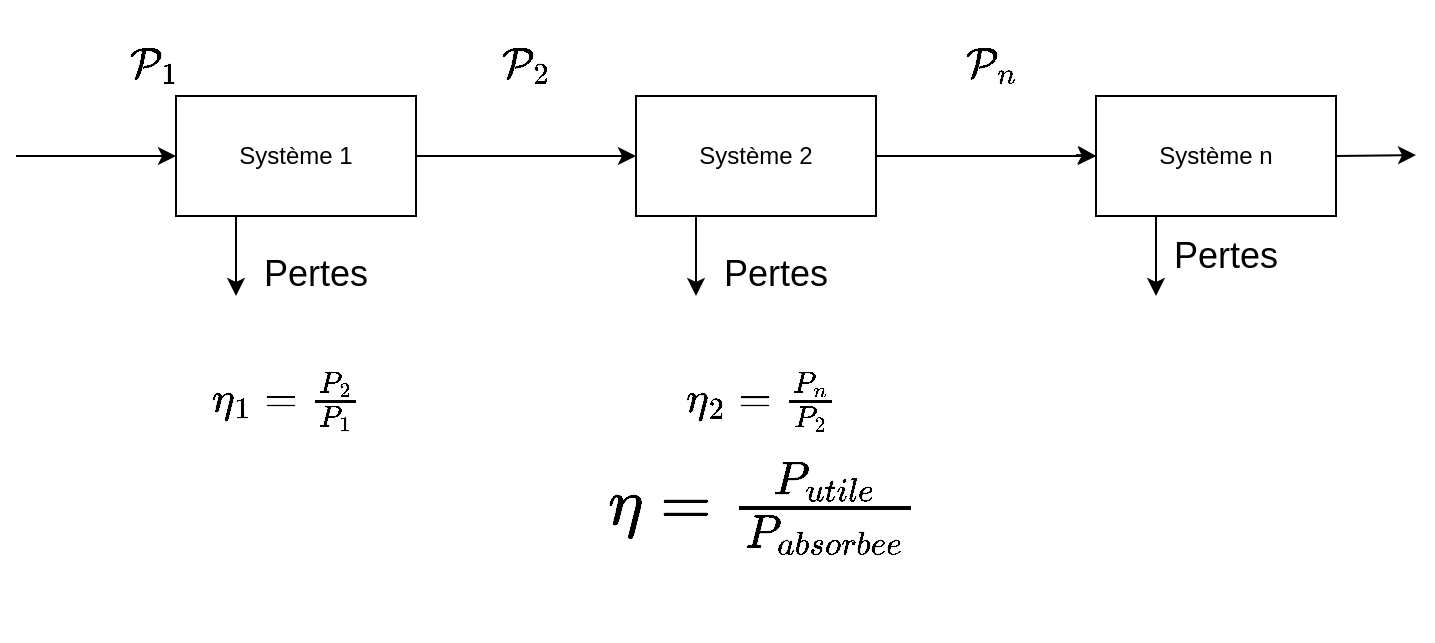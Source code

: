 <mxfile version="21.7.5" type="github">
  <diagram name="Page-1" id="2t6nADREDNhYs4s__2nl">
    <mxGraphModel dx="810" dy="534" grid="1" gridSize="10" guides="1" tooltips="1" connect="1" arrows="1" fold="1" page="1" pageScale="1" pageWidth="1169" pageHeight="1654" math="1" shadow="0">
      <root>
        <mxCell id="0" />
        <mxCell id="1" parent="0" />
        <mxCell id="cxQVGq9vOzfQLNbDcg3x-1" value="Système 1" style="rounded=0;whiteSpace=wrap;html=1;" vertex="1" parent="1">
          <mxGeometry x="240" y="120" width="120" height="60" as="geometry" />
        </mxCell>
        <mxCell id="cxQVGq9vOzfQLNbDcg3x-2" value="Système 2" style="rounded=0;whiteSpace=wrap;html=1;" vertex="1" parent="1">
          <mxGeometry x="470" y="120" width="120" height="60" as="geometry" />
        </mxCell>
        <mxCell id="cxQVGq9vOzfQLNbDcg3x-4" value="" style="endArrow=classic;html=1;rounded=0;exitX=1;exitY=0.5;exitDx=0;exitDy=0;entryX=0;entryY=0.5;entryDx=0;entryDy=0;" edge="1" parent="1" source="cxQVGq9vOzfQLNbDcg3x-1" target="cxQVGq9vOzfQLNbDcg3x-2">
          <mxGeometry width="50" height="50" relative="1" as="geometry">
            <mxPoint x="510" y="300" as="sourcePoint" />
            <mxPoint x="560" y="250" as="targetPoint" />
          </mxGeometry>
        </mxCell>
        <mxCell id="cxQVGq9vOzfQLNbDcg3x-6" value="" style="endArrow=classic;html=1;rounded=0;entryX=0;entryY=0.5;entryDx=0;entryDy=0;" edge="1" parent="1" target="cxQVGq9vOzfQLNbDcg3x-1">
          <mxGeometry width="50" height="50" relative="1" as="geometry">
            <mxPoint x="160" y="150" as="sourcePoint" />
            <mxPoint x="560" y="250" as="targetPoint" />
          </mxGeometry>
        </mxCell>
        <mxCell id="cxQVGq9vOzfQLNbDcg3x-7" value="" style="endArrow=classic;html=1;rounded=0;exitX=1;exitY=0.5;exitDx=0;exitDy=0;" edge="1" parent="1" source="cxQVGq9vOzfQLNbDcg3x-3">
          <mxGeometry width="50" height="50" relative="1" as="geometry">
            <mxPoint x="810" y="149.499" as="sourcePoint" />
            <mxPoint x="860" y="149.5" as="targetPoint" />
          </mxGeometry>
        </mxCell>
        <mxCell id="cxQVGq9vOzfQLNbDcg3x-9" value="" style="endArrow=classic;html=1;rounded=0;entryX=0;entryY=0.5;entryDx=0;entryDy=0;" edge="1" parent="1" target="cxQVGq9vOzfQLNbDcg3x-3">
          <mxGeometry width="50" height="50" relative="1" as="geometry">
            <mxPoint x="690" y="149.5" as="sourcePoint" />
            <mxPoint x="770" y="149.5" as="targetPoint" />
          </mxGeometry>
        </mxCell>
        <mxCell id="cxQVGq9vOzfQLNbDcg3x-3" value="Système n" style="rounded=0;whiteSpace=wrap;html=1;" vertex="1" parent="1">
          <mxGeometry x="700" y="120" width="120" height="60" as="geometry" />
        </mxCell>
        <mxCell id="cxQVGq9vOzfQLNbDcg3x-10" value="" style="endArrow=classic;html=1;rounded=0;exitX=1;exitY=0.5;exitDx=0;exitDy=0;entryX=0;entryY=0.5;entryDx=0;entryDy=0;" edge="1" parent="1" source="cxQVGq9vOzfQLNbDcg3x-2" target="cxQVGq9vOzfQLNbDcg3x-3">
          <mxGeometry width="50" height="50" relative="1" as="geometry">
            <mxPoint x="760" y="159.999" as="sourcePoint" />
            <mxPoint x="580" y="180" as="targetPoint" />
          </mxGeometry>
        </mxCell>
        <mxCell id="cxQVGq9vOzfQLNbDcg3x-11" value="&amp;nbsp;\(&amp;nbsp; &amp;nbsp;\mathcal{P}_1&amp;nbsp; &amp;nbsp;\)" style="text;html=1;strokeColor=none;fillColor=none;align=center;verticalAlign=middle;whiteSpace=wrap;rounded=0;fontSize=18;" vertex="1" parent="1">
          <mxGeometry x="213" y="90" width="27" height="30" as="geometry" />
        </mxCell>
        <mxCell id="cxQVGq9vOzfQLNbDcg3x-14" value="&amp;nbsp;\(&amp;nbsp; &amp;nbsp;\mathcal{P}_2&amp;nbsp; &amp;nbsp;\)" style="text;html=1;strokeColor=none;fillColor=none;align=center;verticalAlign=middle;whiteSpace=wrap;rounded=0;fontSize=18;" vertex="1" parent="1">
          <mxGeometry x="400" y="90" width="25" height="30" as="geometry" />
        </mxCell>
        <mxCell id="cxQVGq9vOzfQLNbDcg3x-16" value="&amp;nbsp;\(&amp;nbsp; &amp;nbsp;\mathcal{P}_n&amp;nbsp; &amp;nbsp;\)" style="text;html=1;strokeColor=none;fillColor=none;align=center;verticalAlign=middle;whiteSpace=wrap;rounded=0;fontSize=18;" vertex="1" parent="1">
          <mxGeometry x="630" y="90" width="30" height="30" as="geometry" />
        </mxCell>
        <mxCell id="cxQVGq9vOzfQLNbDcg3x-18" value="&amp;nbsp;\(&amp;nbsp; &amp;nbsp;\eta_2 = \frac{P_n}{P_2}&amp;nbsp; &amp;nbsp;\)" style="text;html=1;strokeColor=none;fillColor=none;align=center;verticalAlign=middle;whiteSpace=wrap;rounded=0;fontSize=18;" vertex="1" parent="1">
          <mxGeometry x="460" y="257" width="140" height="30" as="geometry" />
        </mxCell>
        <mxCell id="cxQVGq9vOzfQLNbDcg3x-20" value="&lt;font style=&quot;font-size: 18px;&quot;&gt;&amp;nbsp;\(&amp;nbsp; &amp;nbsp;\eta_1 = \frac{P_2}{P_1}&amp;nbsp; &amp;nbsp;\)&lt;/font&gt;" style="text;html=1;strokeColor=none;fillColor=none;align=center;verticalAlign=middle;whiteSpace=wrap;rounded=0;perimeterSpacing=14;fontSize=18;" vertex="1" parent="1">
          <mxGeometry x="213" y="233.5" width="160" height="77" as="geometry" />
        </mxCell>
        <mxCell id="cxQVGq9vOzfQLNbDcg3x-22" value="&amp;nbsp;\(&amp;nbsp; &amp;nbsp;\eta = \frac{P_{utile}}{P_{absorbee}}&amp;nbsp; &amp;nbsp;\)" style="text;html=1;strokeColor=none;fillColor=none;align=center;verticalAlign=middle;whiteSpace=wrap;rounded=0;fontSize=28;rotation=0;" vertex="1" parent="1">
          <mxGeometry x="460" y="287" width="140" height="77" as="geometry" />
        </mxCell>
        <mxCell id="cxQVGq9vOzfQLNbDcg3x-24" value="" style="endArrow=classic;html=1;rounded=0;fontFamily=Helvetica;fontSize=18;fontColor=default;exitX=0.25;exitY=1;exitDx=0;exitDy=0;" edge="1" parent="1" source="cxQVGq9vOzfQLNbDcg3x-1">
          <mxGeometry width="50" height="50" relative="1" as="geometry">
            <mxPoint x="490" y="280" as="sourcePoint" />
            <mxPoint x="270" y="220" as="targetPoint" />
          </mxGeometry>
        </mxCell>
        <mxCell id="cxQVGq9vOzfQLNbDcg3x-25" value="" style="endArrow=classic;html=1;rounded=0;fontFamily=Helvetica;fontSize=18;fontColor=default;exitX=0.25;exitY=1;exitDx=0;exitDy=0;" edge="1" parent="1" source="cxQVGq9vOzfQLNbDcg3x-2">
          <mxGeometry width="50" height="50" relative="1" as="geometry">
            <mxPoint x="480" y="210" as="sourcePoint" />
            <mxPoint x="500" y="220" as="targetPoint" />
          </mxGeometry>
        </mxCell>
        <mxCell id="cxQVGq9vOzfQLNbDcg3x-26" value="&lt;font style=&quot;font-size: 18px;&quot;&gt;Pertes&lt;/font&gt;" style="text;html=1;strokeColor=none;fillColor=none;align=center;verticalAlign=middle;whiteSpace=wrap;rounded=0;perimeterSpacing=14;fontSize=18;" vertex="1" parent="1">
          <mxGeometry x="230" y="170" width="160" height="77" as="geometry" />
        </mxCell>
        <mxCell id="cxQVGq9vOzfQLNbDcg3x-27" value="&lt;font style=&quot;font-size: 18px;&quot;&gt;Pertes&lt;/font&gt;" style="text;html=1;strokeColor=none;fillColor=none;align=center;verticalAlign=middle;whiteSpace=wrap;rounded=0;perimeterSpacing=14;fontSize=18;" vertex="1" parent="1">
          <mxGeometry x="460" y="170" width="160" height="77" as="geometry" />
        </mxCell>
        <mxCell id="cxQVGq9vOzfQLNbDcg3x-28" value="&lt;font style=&quot;font-size: 18px;&quot;&gt;Pertes&lt;/font&gt;" style="text;html=1;strokeColor=none;fillColor=none;align=center;verticalAlign=middle;whiteSpace=wrap;rounded=0;perimeterSpacing=14;fontSize=18;" vertex="1" parent="1">
          <mxGeometry x="730" y="180" width="70" height="40" as="geometry" />
        </mxCell>
        <mxCell id="cxQVGq9vOzfQLNbDcg3x-29" value="" style="endArrow=classic;html=1;rounded=0;fontFamily=Helvetica;fontSize=18;fontColor=default;exitX=0.25;exitY=1;exitDx=0;exitDy=0;" edge="1" parent="1" source="cxQVGq9vOzfQLNbDcg3x-3">
          <mxGeometry width="50" height="50" relative="1" as="geometry">
            <mxPoint x="770" y="320" as="sourcePoint" />
            <mxPoint x="730" y="220" as="targetPoint" />
          </mxGeometry>
        </mxCell>
      </root>
    </mxGraphModel>
  </diagram>
</mxfile>
